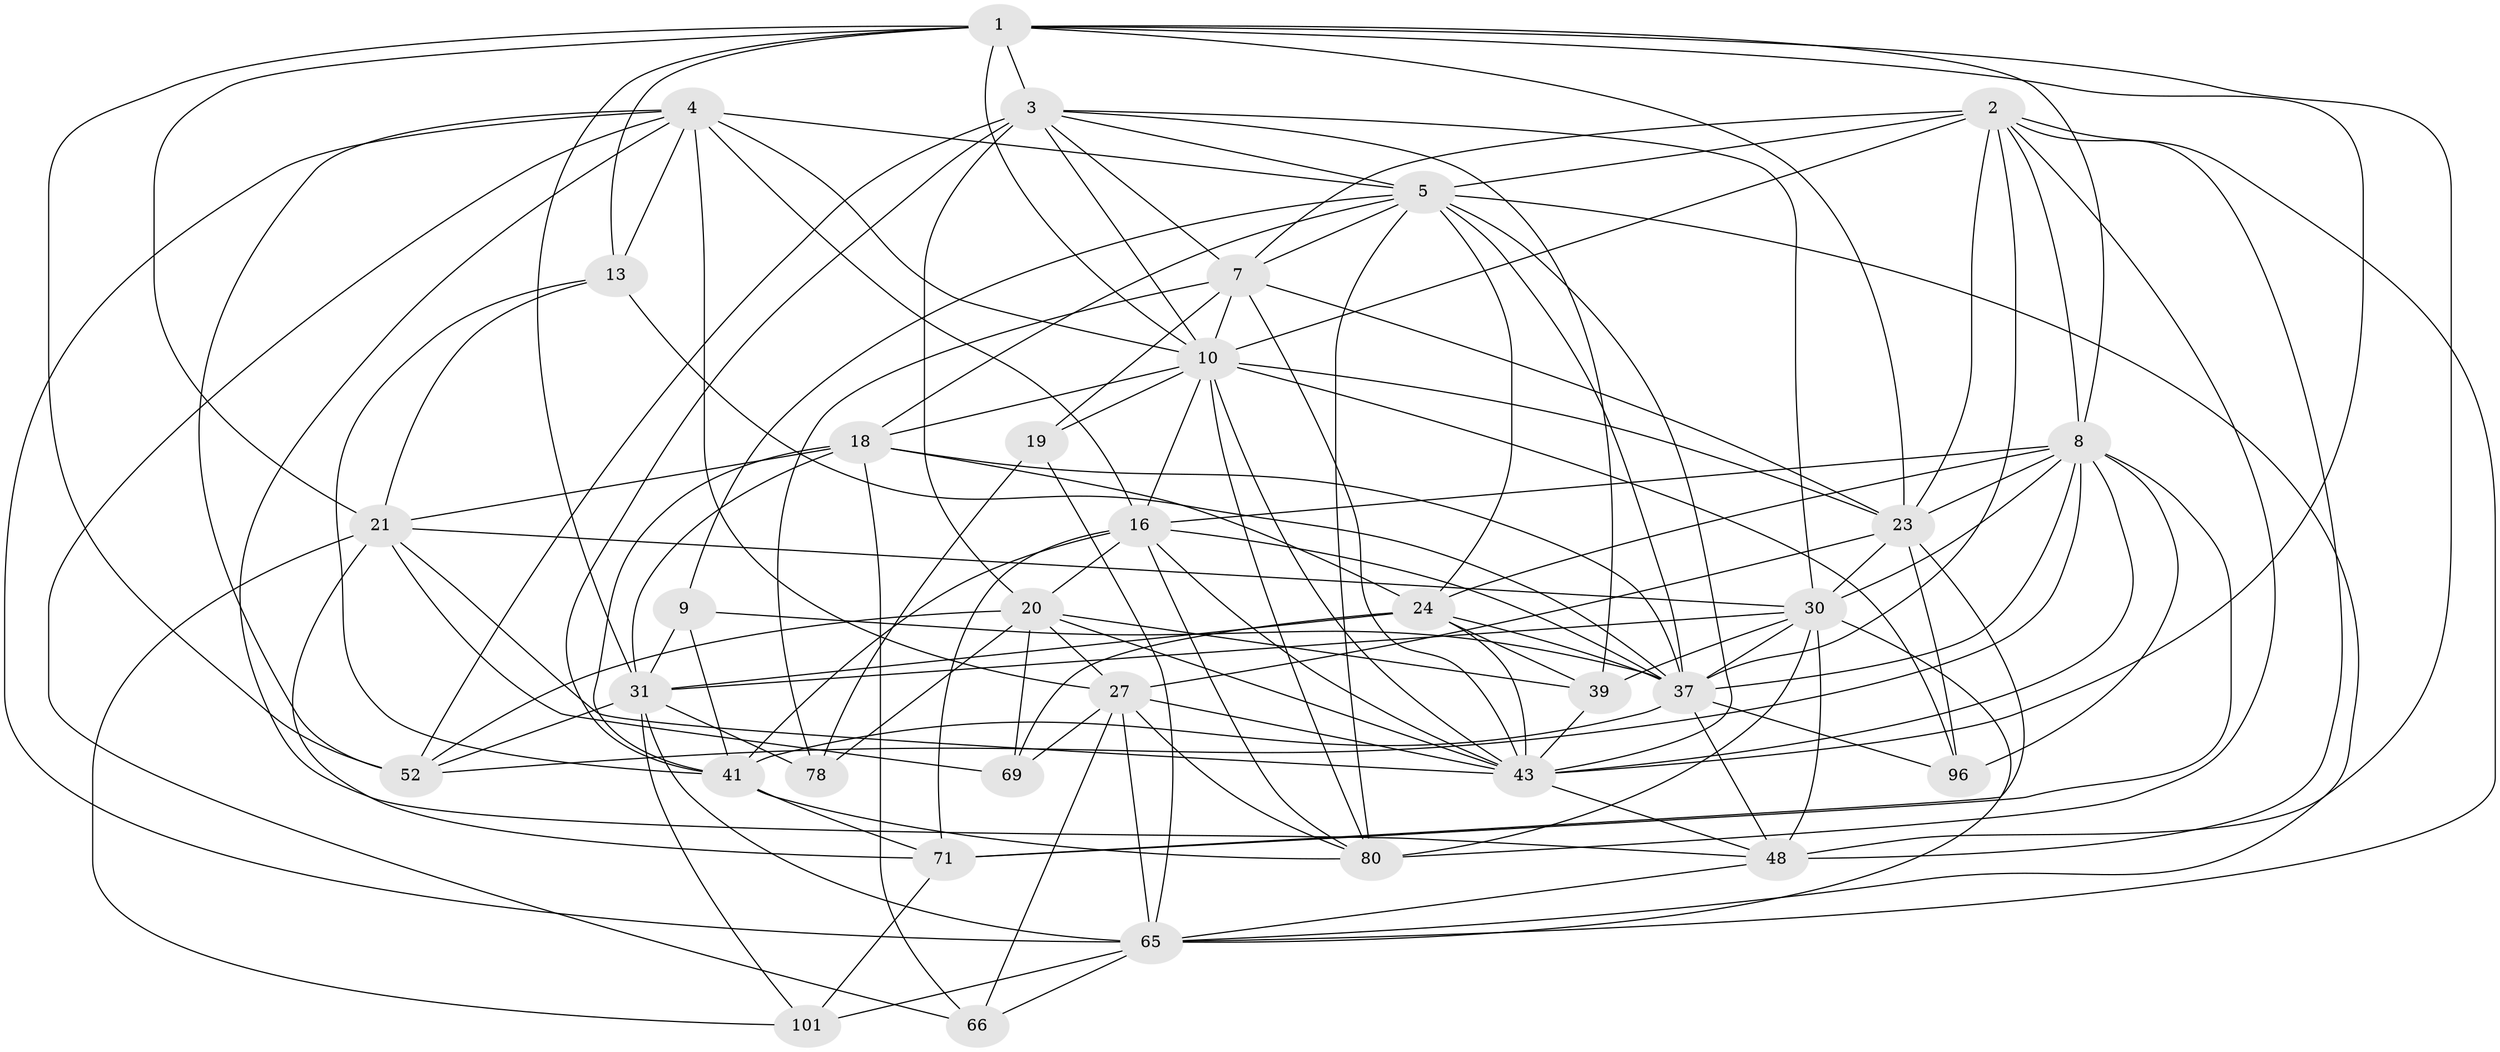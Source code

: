 // original degree distribution, {4: 1.0}
// Generated by graph-tools (version 1.1) at 2025/20/03/04/25 18:20:42]
// undirected, 34 vertices, 131 edges
graph export_dot {
graph [start="1"]
  node [color=gray90,style=filled];
  1 [super="+15+38+22"];
  2 [super="+32+28+14"];
  3 [super="+6"];
  4 [super="+17+89"];
  5 [super="+60+12"];
  7 [super="+114+99"];
  8 [super="+55+36"];
  9;
  10 [super="+85+11"];
  13 [super="+79"];
  16 [super="+86+81+77"];
  18 [super="+61+75"];
  19;
  20 [super="+92+29"];
  21 [super="+63+34"];
  23 [super="+67+98+40"];
  24 [super="+84"];
  27 [super="+108+64"];
  30 [super="+50+72"];
  31 [super="+33+54+73"];
  37 [super="+57+74"];
  39 [super="+58"];
  41 [super="+45"];
  43 [super="+49+56+44"];
  48 [super="+95+102"];
  52 [super="+100"];
  65 [super="+88"];
  66;
  69;
  71 [super="+110"];
  78;
  80 [super="+83"];
  96;
  101;
  1 -- 10;
  1 -- 48 [weight=2];
  1 -- 13 [weight=2];
  1 -- 21 [weight=2];
  1 -- 3 [weight=2];
  1 -- 8;
  1 -- 23;
  1 -- 52;
  1 -- 43;
  1 -- 31;
  2 -- 80;
  2 -- 23 [weight=2];
  2 -- 48;
  2 -- 65;
  2 -- 5;
  2 -- 10;
  2 -- 8;
  2 -- 7;
  2 -- 37;
  3 -- 52;
  3 -- 10;
  3 -- 5;
  3 -- 39;
  3 -- 7;
  3 -- 41;
  3 -- 20;
  3 -- 30;
  4 -- 65;
  4 -- 16;
  4 -- 66;
  4 -- 5;
  4 -- 27 [weight=2];
  4 -- 13;
  4 -- 10;
  4 -- 48;
  4 -- 52;
  5 -- 80 [weight=2];
  5 -- 7;
  5 -- 65;
  5 -- 9;
  5 -- 43 [weight=2];
  5 -- 18;
  5 -- 37;
  5 -- 24 [weight=2];
  7 -- 78;
  7 -- 19;
  7 -- 10;
  7 -- 23;
  7 -- 43;
  8 -- 71;
  8 -- 16;
  8 -- 23 [weight=2];
  8 -- 43 [weight=2];
  8 -- 30;
  8 -- 96;
  8 -- 52;
  8 -- 37;
  8 -- 24 [weight=2];
  9 -- 31;
  9 -- 41;
  9 -- 37;
  10 -- 80;
  10 -- 96;
  10 -- 19;
  10 -- 18;
  10 -- 43;
  10 -- 23;
  10 -- 16;
  13 -- 21;
  13 -- 37;
  13 -- 41;
  16 -- 71;
  16 -- 80;
  16 -- 41;
  16 -- 20;
  16 -- 43 [weight=2];
  16 -- 37;
  18 -- 41;
  18 -- 66;
  18 -- 37;
  18 -- 31;
  18 -- 21;
  18 -- 24;
  19 -- 78;
  19 -- 65;
  20 -- 52;
  20 -- 69;
  20 -- 27;
  20 -- 78;
  20 -- 43;
  20 -- 39;
  21 -- 71;
  21 -- 69;
  21 -- 101;
  21 -- 43 [weight=2];
  21 -- 30;
  23 -- 27 [weight=2];
  23 -- 96;
  23 -- 71;
  23 -- 30;
  24 -- 69;
  24 -- 31 [weight=2];
  24 -- 39 [weight=2];
  24 -- 37;
  24 -- 43;
  27 -- 66;
  27 -- 69;
  27 -- 65;
  27 -- 80;
  27 -- 43;
  30 -- 65;
  30 -- 37;
  30 -- 48;
  30 -- 80;
  30 -- 39;
  30 -- 31;
  31 -- 101;
  31 -- 65;
  31 -- 78;
  31 -- 52;
  37 -- 41;
  37 -- 48;
  37 -- 96;
  39 -- 43;
  41 -- 80;
  41 -- 71;
  43 -- 48;
  48 -- 65;
  65 -- 66;
  65 -- 101;
  71 -- 101;
}

